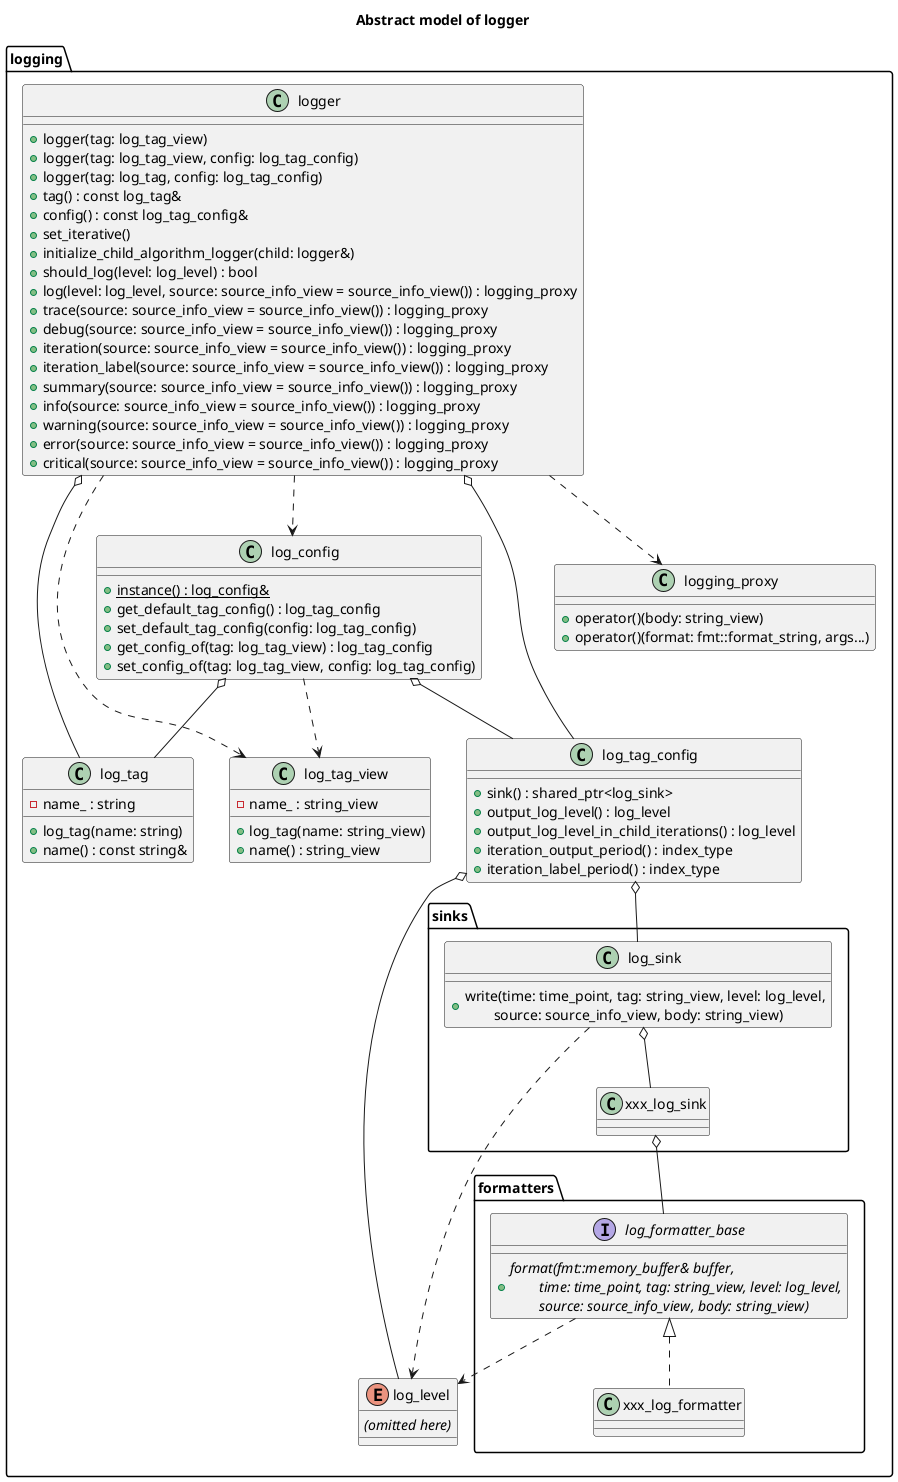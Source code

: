 @startuml logger

title Abstract model of logger

package logging {
    enum log_level {
        {field} {abstract} (omitted here)
    }

    class log_tag {
        - name_ : string
        + log_tag(name: string)
        + name() : const string&
    }

    !startsub log_tag_view
    class log_tag_view {
        - name_ : string_view
        + log_tag(name: string_view)
        + name() : string_view
    }
    !endsub

    package formatters {
        interface log_formatter_base {
            {abstract} + format(fmt::memory_buffer& buffer,\n\ttime: time_point, tag: string_view, level: log_level,\n\tsource: source_info_view, body: string_view)
        }
        log_formatter_base ..> log_level

        class xxx_log_formatter
        log_formatter_base <|.. xxx_log_formatter
    }

    package sinks {
        !startsub log_sink
        class log_sink {
            + write(time: time_point, tag: string_view, level: log_level,\n\tsource: source_info_view, body: string_view)
        }
        !endsub
        log_sink ..> log_level

        !startsub xxx_log_sink
        class xxx_log_sink
        !endsub
        log_sink o-- xxx_log_sink
        xxx_log_sink o-- log_formatter_base
    }

    !startsub log_tag_config
    class log_tag_config {
        + sink() : shared_ptr<log_sink>
        + output_log_level() : log_level
        + output_log_level_in_child_iterations() : log_level
        + iteration_output_period() : index_type
        + iteration_label_period() : index_type
    }
    !endsub
    log_tag_config o-- log_sink
    log_tag_config o-- log_level

    !startsub log_config
    class log_config {
        {static} + instance() : log_config&
        + get_default_tag_config() : log_tag_config
        + set_default_tag_config(config: log_tag_config)
        + get_config_of(tag: log_tag_view) : log_tag_config
        + set_config_of(tag: log_tag_view, config: log_tag_config)
    }
    !endsub
    log_config o-- log_tag
    log_config o-- log_tag_config
    log_config ..> log_tag_view

    class logging_proxy {
        + operator()(body: string_view)
        + operator()(format: fmt::format_string, args...)
    }

    !startsub logger
    class logger {
        + logger(tag: log_tag_view)
        + logger(tag: log_tag_view, config: log_tag_config)
        + logger(tag: log_tag, config: log_tag_config)
        + tag() : const log_tag&
        + config() : const log_tag_config&
        + set_iterative()
        + initialize_child_algorithm_logger(child: logger&)
        + should_log(level: log_level) : bool
        + log(level: log_level, source: source_info_view = source_info_view()) : logging_proxy
        + trace(source: source_info_view = source_info_view()) : logging_proxy
        + debug(source: source_info_view = source_info_view()) : logging_proxy
        + iteration(source: source_info_view = source_info_view()) : logging_proxy
        + iteration_label(source: source_info_view = source_info_view()) : logging_proxy
        + summary(source: source_info_view = source_info_view()) : logging_proxy
        + info(source: source_info_view = source_info_view()) : logging_proxy
        + warning(source: source_info_view = source_info_view()) : logging_proxy
        + error(source: source_info_view = source_info_view()) : logging_proxy
        + critical(source: source_info_view = source_info_view()) : logging_proxy
    }
    !endsub
    logger o-- log_tag
    logger o-- log_tag_config
    logger ..> log_tag_view
    logger ..> logging_proxy
    logger ..> log_config
}

@enduml
